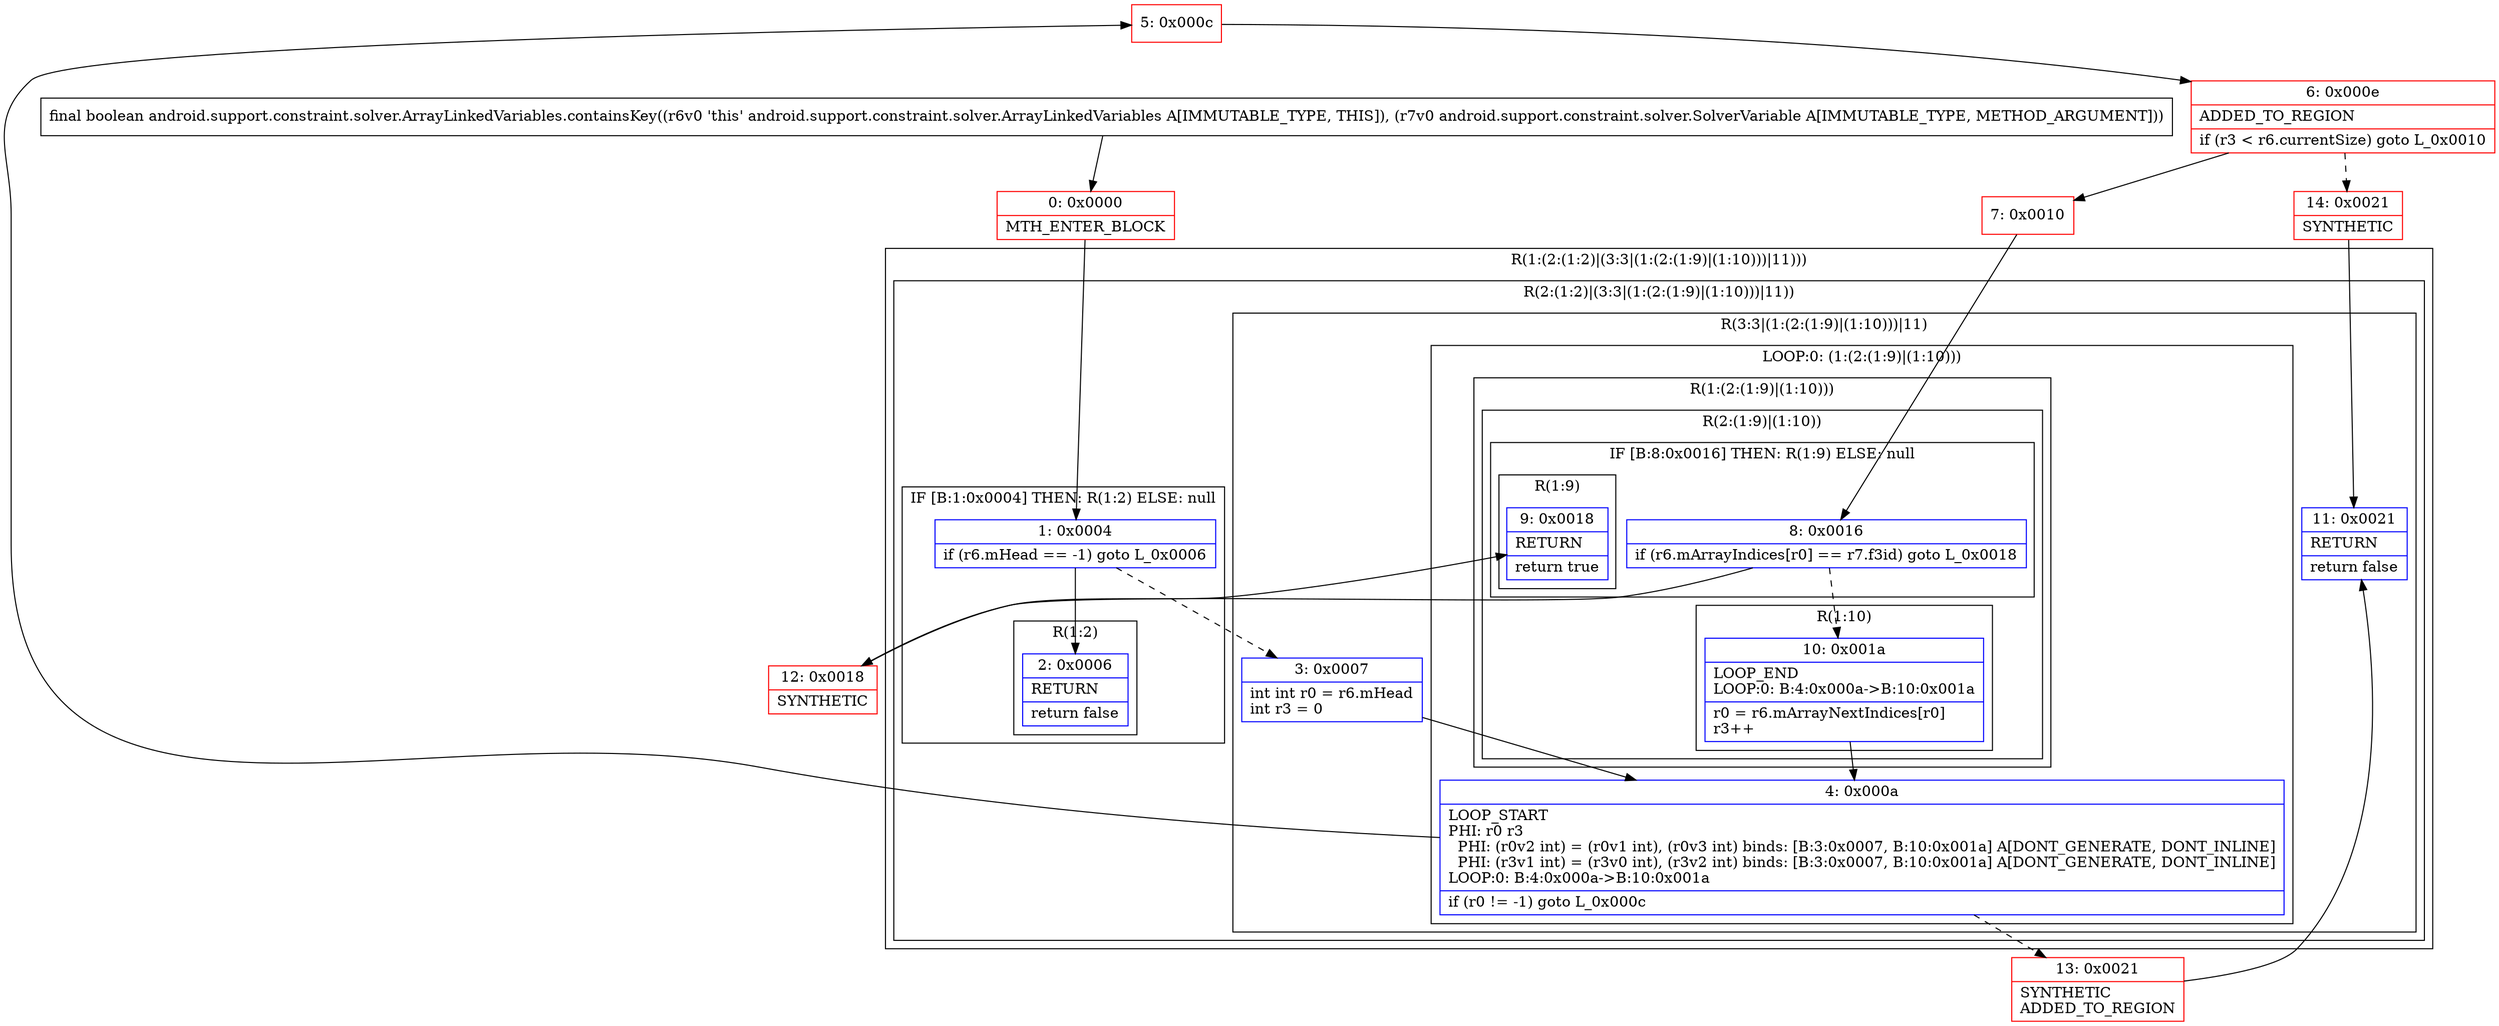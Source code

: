 digraph "CFG forandroid.support.constraint.solver.ArrayLinkedVariables.containsKey(Landroid\/support\/constraint\/solver\/SolverVariable;)Z" {
subgraph cluster_Region_2088690866 {
label = "R(1:(2:(1:2)|(3:3|(1:(2:(1:9)|(1:10)))|11)))";
node [shape=record,color=blue];
subgraph cluster_Region_549429125 {
label = "R(2:(1:2)|(3:3|(1:(2:(1:9)|(1:10)))|11))";
node [shape=record,color=blue];
subgraph cluster_IfRegion_1568671302 {
label = "IF [B:1:0x0004] THEN: R(1:2) ELSE: null";
node [shape=record,color=blue];
Node_1 [shape=record,label="{1\:\ 0x0004|if (r6.mHead == \-1) goto L_0x0006\l}"];
subgraph cluster_Region_1446232628 {
label = "R(1:2)";
node [shape=record,color=blue];
Node_2 [shape=record,label="{2\:\ 0x0006|RETURN\l|return false\l}"];
}
}
subgraph cluster_Region_337058124 {
label = "R(3:3|(1:(2:(1:9)|(1:10)))|11)";
node [shape=record,color=blue];
Node_3 [shape=record,label="{3\:\ 0x0007|int int r0 = r6.mHead\lint r3 = 0\l}"];
subgraph cluster_LoopRegion_1484681340 {
label = "LOOP:0: (1:(2:(1:9)|(1:10)))";
node [shape=record,color=blue];
Node_4 [shape=record,label="{4\:\ 0x000a|LOOP_START\lPHI: r0 r3 \l  PHI: (r0v2 int) = (r0v1 int), (r0v3 int) binds: [B:3:0x0007, B:10:0x001a] A[DONT_GENERATE, DONT_INLINE]\l  PHI: (r3v1 int) = (r3v0 int), (r3v2 int) binds: [B:3:0x0007, B:10:0x001a] A[DONT_GENERATE, DONT_INLINE]\lLOOP:0: B:4:0x000a\-\>B:10:0x001a\l|if (r0 != \-1) goto L_0x000c\l}"];
subgraph cluster_Region_1575221044 {
label = "R(1:(2:(1:9)|(1:10)))";
node [shape=record,color=blue];
subgraph cluster_Region_24905914 {
label = "R(2:(1:9)|(1:10))";
node [shape=record,color=blue];
subgraph cluster_IfRegion_2002220423 {
label = "IF [B:8:0x0016] THEN: R(1:9) ELSE: null";
node [shape=record,color=blue];
Node_8 [shape=record,label="{8\:\ 0x0016|if (r6.mArrayIndices[r0] == r7.f3id) goto L_0x0018\l}"];
subgraph cluster_Region_1544789221 {
label = "R(1:9)";
node [shape=record,color=blue];
Node_9 [shape=record,label="{9\:\ 0x0018|RETURN\l|return true\l}"];
}
}
subgraph cluster_Region_1984111672 {
label = "R(1:10)";
node [shape=record,color=blue];
Node_10 [shape=record,label="{10\:\ 0x001a|LOOP_END\lLOOP:0: B:4:0x000a\-\>B:10:0x001a\l|r0 = r6.mArrayNextIndices[r0]\lr3++\l}"];
}
}
}
}
Node_11 [shape=record,label="{11\:\ 0x0021|RETURN\l|return false\l}"];
}
}
}
Node_0 [shape=record,color=red,label="{0\:\ 0x0000|MTH_ENTER_BLOCK\l}"];
Node_5 [shape=record,color=red,label="{5\:\ 0x000c}"];
Node_6 [shape=record,color=red,label="{6\:\ 0x000e|ADDED_TO_REGION\l|if (r3 \< r6.currentSize) goto L_0x0010\l}"];
Node_7 [shape=record,color=red,label="{7\:\ 0x0010}"];
Node_12 [shape=record,color=red,label="{12\:\ 0x0018|SYNTHETIC\l}"];
Node_13 [shape=record,color=red,label="{13\:\ 0x0021|SYNTHETIC\lADDED_TO_REGION\l}"];
Node_14 [shape=record,color=red,label="{14\:\ 0x0021|SYNTHETIC\l}"];
MethodNode[shape=record,label="{final boolean android.support.constraint.solver.ArrayLinkedVariables.containsKey((r6v0 'this' android.support.constraint.solver.ArrayLinkedVariables A[IMMUTABLE_TYPE, THIS]), (r7v0 android.support.constraint.solver.SolverVariable A[IMMUTABLE_TYPE, METHOD_ARGUMENT])) }"];
MethodNode -> Node_0;
Node_1 -> Node_2;
Node_1 -> Node_3[style=dashed];
Node_3 -> Node_4;
Node_4 -> Node_5;
Node_4 -> Node_13[style=dashed];
Node_8 -> Node_10[style=dashed];
Node_8 -> Node_12;
Node_10 -> Node_4;
Node_0 -> Node_1;
Node_5 -> Node_6;
Node_6 -> Node_7;
Node_6 -> Node_14[style=dashed];
Node_7 -> Node_8;
Node_12 -> Node_9;
Node_13 -> Node_11;
Node_14 -> Node_11;
}

